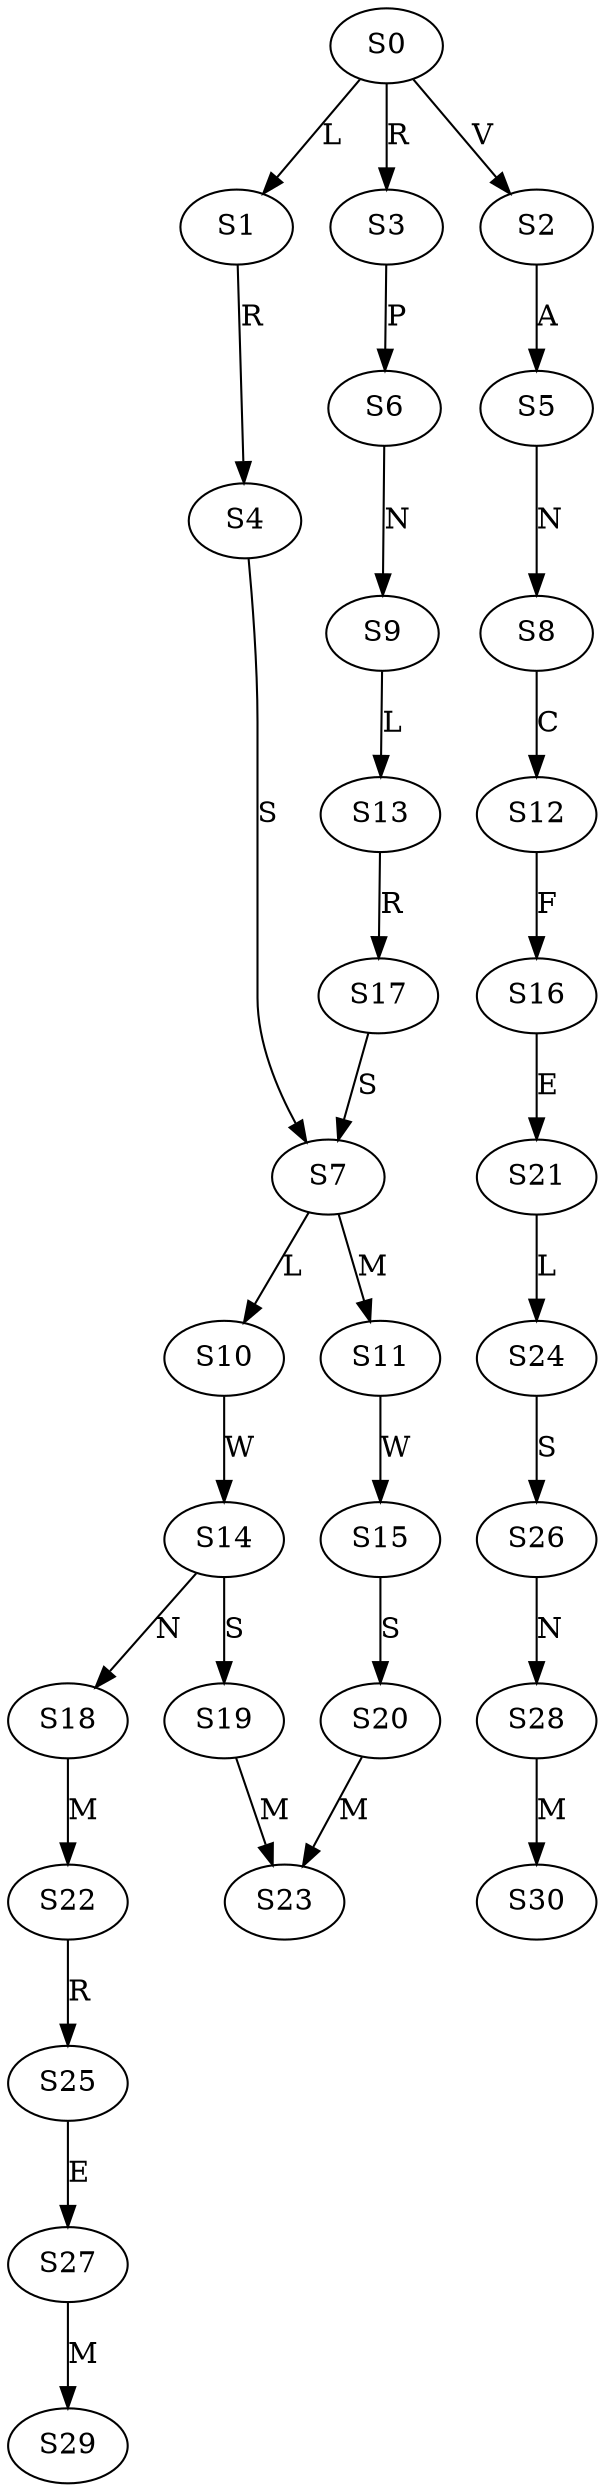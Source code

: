strict digraph  {
	S0 -> S1 [ label = L ];
	S0 -> S2 [ label = V ];
	S0 -> S3 [ label = R ];
	S1 -> S4 [ label = R ];
	S2 -> S5 [ label = A ];
	S3 -> S6 [ label = P ];
	S4 -> S7 [ label = S ];
	S5 -> S8 [ label = N ];
	S6 -> S9 [ label = N ];
	S7 -> S10 [ label = L ];
	S7 -> S11 [ label = M ];
	S8 -> S12 [ label = C ];
	S9 -> S13 [ label = L ];
	S10 -> S14 [ label = W ];
	S11 -> S15 [ label = W ];
	S12 -> S16 [ label = F ];
	S13 -> S17 [ label = R ];
	S14 -> S18 [ label = N ];
	S14 -> S19 [ label = S ];
	S15 -> S20 [ label = S ];
	S16 -> S21 [ label = E ];
	S17 -> S7 [ label = S ];
	S18 -> S22 [ label = M ];
	S19 -> S23 [ label = M ];
	S20 -> S23 [ label = M ];
	S21 -> S24 [ label = L ];
	S22 -> S25 [ label = R ];
	S24 -> S26 [ label = S ];
	S25 -> S27 [ label = E ];
	S26 -> S28 [ label = N ];
	S27 -> S29 [ label = M ];
	S28 -> S30 [ label = M ];
}
